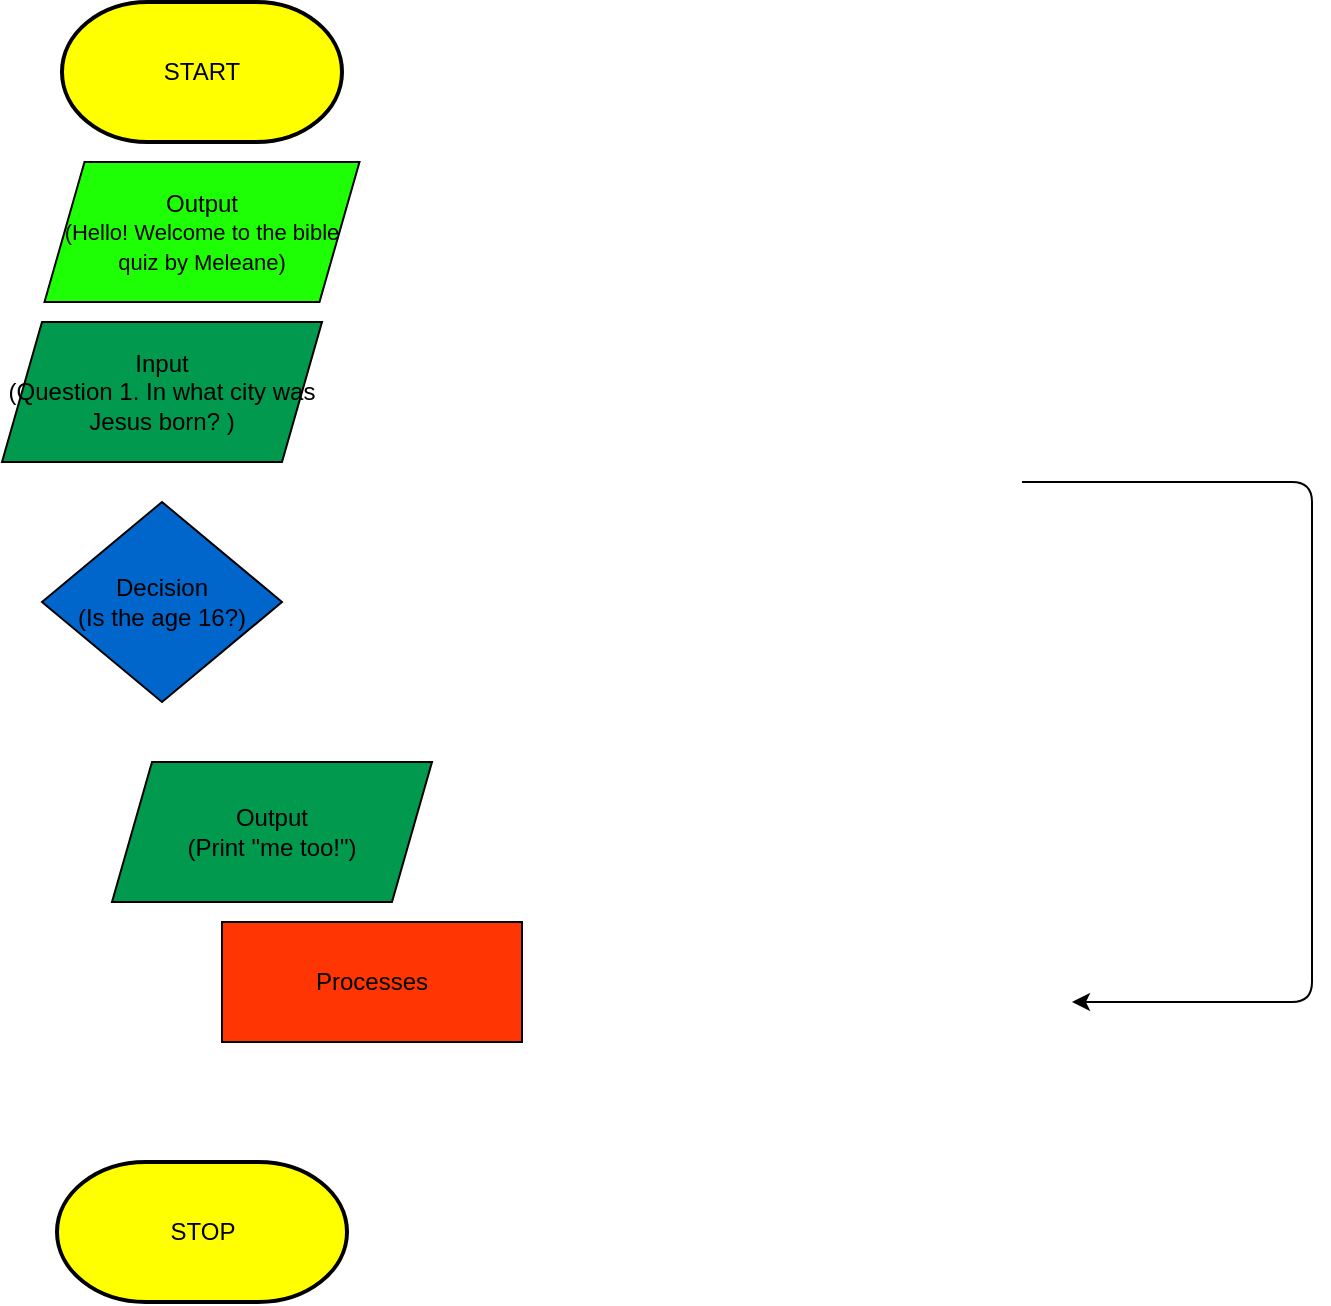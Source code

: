 <mxfile>
    <diagram id="ORZf2WC3BYTbggzDq-X-" name="Page-1">
        <mxGraphModel dx="484" dy="790" grid="1" gridSize="10" guides="1" tooltips="1" connect="1" arrows="1" fold="1" page="1" pageScale="1" pageWidth="850" pageHeight="1100" math="0" shadow="0">
            <root>
                <mxCell id="0"/>
                <mxCell id="1" parent="0"/>
                <mxCell id="43dZv-fWnXxc7FG_mQIg-3" value="Output&lt;br&gt;&lt;font style=&quot;font-size: 11px&quot;&gt;(Hello! Welcome to the bible quiz by Meleane)&lt;/font&gt;" style="shape=parallelogram;perimeter=parallelogramPerimeter;whiteSpace=wrap;html=1;fixedSize=1;fillColor=#1EFF05;" parent="1" vertex="1">
                    <mxGeometry x="151.25" y="100" width="157.5" height="70" as="geometry"/>
                </mxCell>
                <mxCell id="3" value="Processes" style="rounded=0;whiteSpace=wrap;html=1;fillColor=#FF3503;" parent="1" vertex="1">
                    <mxGeometry x="240" y="480" width="150" height="60" as="geometry"/>
                </mxCell>
                <mxCell id="5" value="" style="endArrow=classic;html=1;endFill=1;" parent="1" edge="1">
                    <mxGeometry width="50" height="50" relative="1" as="geometry">
                        <mxPoint x="640" y="260" as="sourcePoint"/>
                        <mxPoint x="665" y="520" as="targetPoint"/>
                        <Array as="points">
                            <mxPoint x="657" y="260"/>
                            <mxPoint x="785" y="260"/>
                            <mxPoint x="785" y="520"/>
                        </Array>
                    </mxGeometry>
                </mxCell>
                <mxCell id="6" value="Decision&lt;br&gt;(Is the age 16?)" style="rhombus;whiteSpace=wrap;html=1;fillColor=#0066CC;" parent="1" vertex="1">
                    <mxGeometry x="150" y="270" width="120" height="100" as="geometry"/>
                </mxCell>
                <mxCell id="7" value="START" style="strokeWidth=2;html=1;shape=mxgraph.flowchart.terminator;whiteSpace=wrap;fillColor=#FFFF00;" parent="1" vertex="1">
                    <mxGeometry x="160" y="20" width="140" height="70" as="geometry"/>
                </mxCell>
                <mxCell id="8" value="STOP" style="strokeWidth=2;html=1;shape=mxgraph.flowchart.terminator;whiteSpace=wrap;fillColor=#FFFF00;" parent="1" vertex="1">
                    <mxGeometry x="157.5" y="600" width="145" height="70" as="geometry"/>
                </mxCell>
                <mxCell id="9" value="Input&lt;br&gt;(Question 1. In what city was Jesus born? )" style="shape=parallelogram;perimeter=parallelogramPerimeter;whiteSpace=wrap;html=1;fixedSize=1;fillColor=#00994D;" parent="1" vertex="1">
                    <mxGeometry x="130" y="180" width="160" height="70" as="geometry"/>
                </mxCell>
                <mxCell id="10" value="Output&lt;br&gt;(Print &quot;me too!&quot;)" style="shape=parallelogram;perimeter=parallelogramPerimeter;whiteSpace=wrap;html=1;fixedSize=1;fillColor=#00994D;" parent="1" vertex="1">
                    <mxGeometry x="185" y="400" width="160" height="70" as="geometry"/>
                </mxCell>
            </root>
        </mxGraphModel>
    </diagram>
</mxfile>